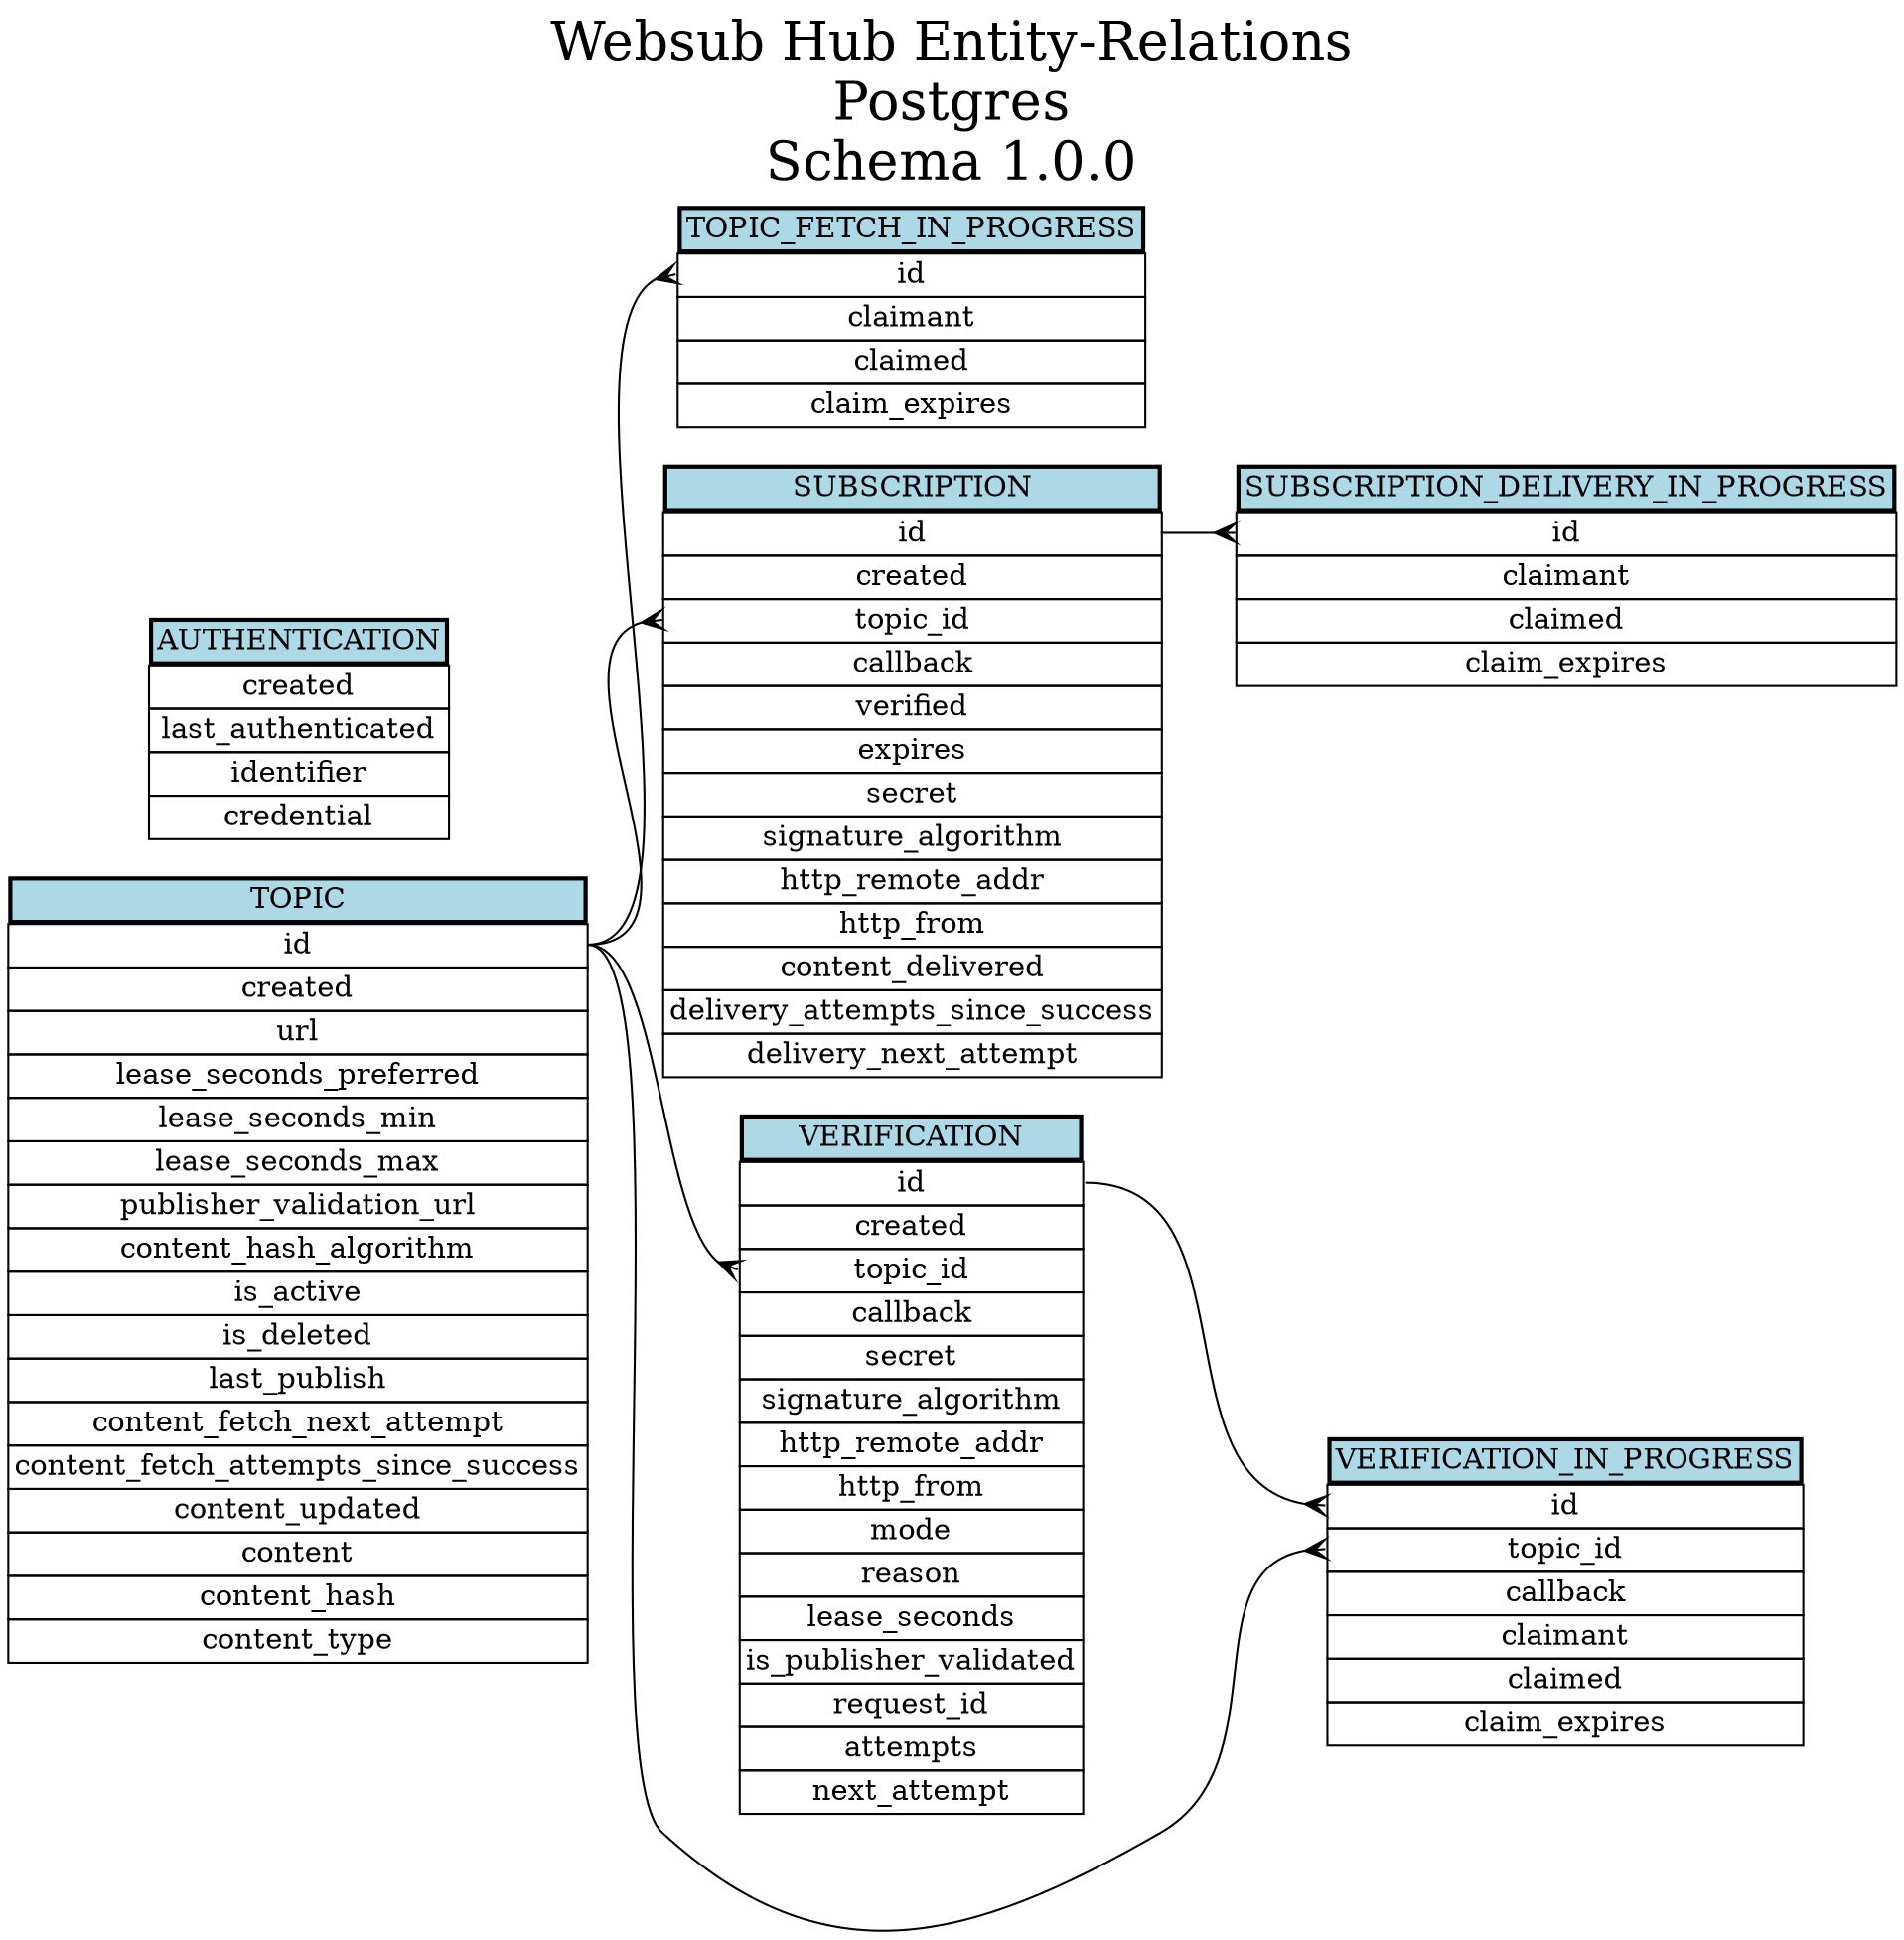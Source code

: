 digraph WebsubHubERD {
	graph[
		rankdir=LR,
		overlap=false,
		splines=true,
		label="Websub Hub Entity-Relations\nPostgres\nSchema 1.0.0",
		labelloc="t",
		fontsize=26,
	];
	// layout=neato;
	node[shape=plain];
	edge[arrowhead=crow];

	topic [label=<
	<table cellspacing="0" cellborder="1" border="0">
		<tr><td border="2" bgcolor="lightblue">TOPIC</td></tr>
		<tr><td port="pk_id">id</td></tr>
		<tr><td port="">created</td></tr>
		<tr><td port="">url</td></tr>
		<tr><td port="">lease_seconds_preferred</td></tr>
		<tr><td port="">lease_seconds_min</td></tr>
		<tr><td port="">lease_seconds_max</td></tr>
		<tr><td port="">publisher_validation_url</td></tr>
		<tr><td port="">content_hash_algorithm</td></tr>
		<tr><td port="">is_active</td></tr>
		<tr><td port="">is_deleted</td></tr>
		<tr><td port="">last_publish</td></tr>
		<tr><td port="">content_fetch_next_attempt</td></tr>
		<tr><td port="">content_fetch_attempts_since_success</td></tr>
		<tr><td port="">content_updated</td></tr>
		<tr><td port="">content</td></tr>
		<tr><td port="">content_hash</td></tr>
		<tr><td port="">content_type</td></tr>
	</table>
	>];

	topic_fetch_in_progress [label=<
	<table cellspacing="0" cellborder="1" border="0">
		<tr><td border="2" bgcolor="lightblue">TOPIC_FETCH_IN_PROGRESS</td></tr>
		<tr><td port="fk_id">id</td></tr>
		<tr><td port="">claimant</td></tr>
		<tr><td port="">claimed</td></tr>
		<tr><td port="">claim_expires</td></tr>
	</table>
	>];
	topic:pk_id -> topic_fetch_in_progress:fk_id;

	subscription [label=<
	<table cellspacing="0" cellborder="1" border="0">
		<tr><td border="2" bgcolor="lightblue">SUBSCRIPTION</td></tr>
		<tr><td port="pk_id">id</td></tr>
		<tr><td port="">created</td></tr>
		<tr><td port="fk_topic_id">topic_id</td></tr>
		<tr><td port="">callback</td></tr>
		<tr><td port="">verified</td></tr>
		<tr><td port="">expires</td></tr>
		<tr><td port="">secret</td></tr>
		<tr><td port="">signature_algorithm</td></tr>
		<tr><td port="">http_remote_addr</td></tr>
		<tr><td port="">http_from</td></tr>
		<tr><td port="">content_delivered</td></tr>
		<tr><td port="">delivery_attempts_since_success</td></tr>
		<tr><td port="">delivery_next_attempt</td></tr>
	</table>
	>];
	topic:pk_id -> subscription:fk_topic_id;

	subscription_delivery_in_progress [label=<
	<table cellspacing="0" cellborder="1" border="0">
		<tr><td border="2" bgcolor="lightblue">SUBSCRIPTION_DELIVERY_IN_PROGRESS</td></tr>
		<tr><td port="fk_id">id</td></tr>
		<tr><td port="">claimant</td></tr>
		<tr><td port="">claimed</td></tr>
		<tr><td port="">claim_expires</td></tr>
	</table>
	>];
	subscription:pk_id -> subscription_delivery_in_progress:fk_id;

	verification [label=<
	<table cellspacing="0" cellborder="1" border="0">
		<tr><td border="2" bgcolor="lightblue">VERIFICATION</td></tr>
		<tr><td port="pk_id">id</td></tr>
		<tr><td port="">created</td></tr>
		<tr><td port="fk_topic_id">topic_id</td></tr>
		<tr><td port="">callback</td></tr>
		<tr><td port="">secret</td></tr>
		<tr><td port="">signature_algorithm</td></tr>
		<tr><td port="">http_remote_addr</td></tr>
		<tr><td port="">http_from</td></tr>
		<tr><td port="">mode</td></tr>
		<tr><td port="">reason</td></tr>
		<tr><td port="">lease_seconds</td></tr>
		<tr><td port="">is_publisher_validated</td></tr>
		<tr><td port="">request_id</td></tr>
		<tr><td port="">attempts</td></tr>
		<tr><td port="">next_attempt</td></tr>
	</table>
	>];
	topic:pk_id -> verification:fk_topic_id;

	verification_in_progress [label=<
	<table cellspacing="0" cellborder="1" border="0">
		<tr><td border="2" bgcolor="lightblue">VERIFICATION_IN_PROGRESS</td></tr>
		<tr><td port="fk_id">id</td></tr>
		<tr><td port="fk_topic_id">topic_id</td></tr>
		<tr><td port="">callback</td></tr>
		<tr><td port="">claimant</td></tr>
		<tr><td port="">claimed</td></tr>
		<tr><td port="">claim_expires</td></tr>
	</table>
	>];
	verification:pk_id -> verification_in_progress:fk_id;
	topic:pk_id -> verification_in_progress:fk_topic_id;

	authentication [label=<
	<table cellspacing="0" cellborder="1" border="0">
		<tr><td border="2" bgcolor="lightblue">AUTHENTICATION</td></tr>
		<tr><td port="">created</td></tr>
		<tr><td port="">last_authenticated</td></tr>
		<tr><td port="">identifier</td></tr>
		<tr><td port="">credential</td></tr>
	</table>
	>];

}